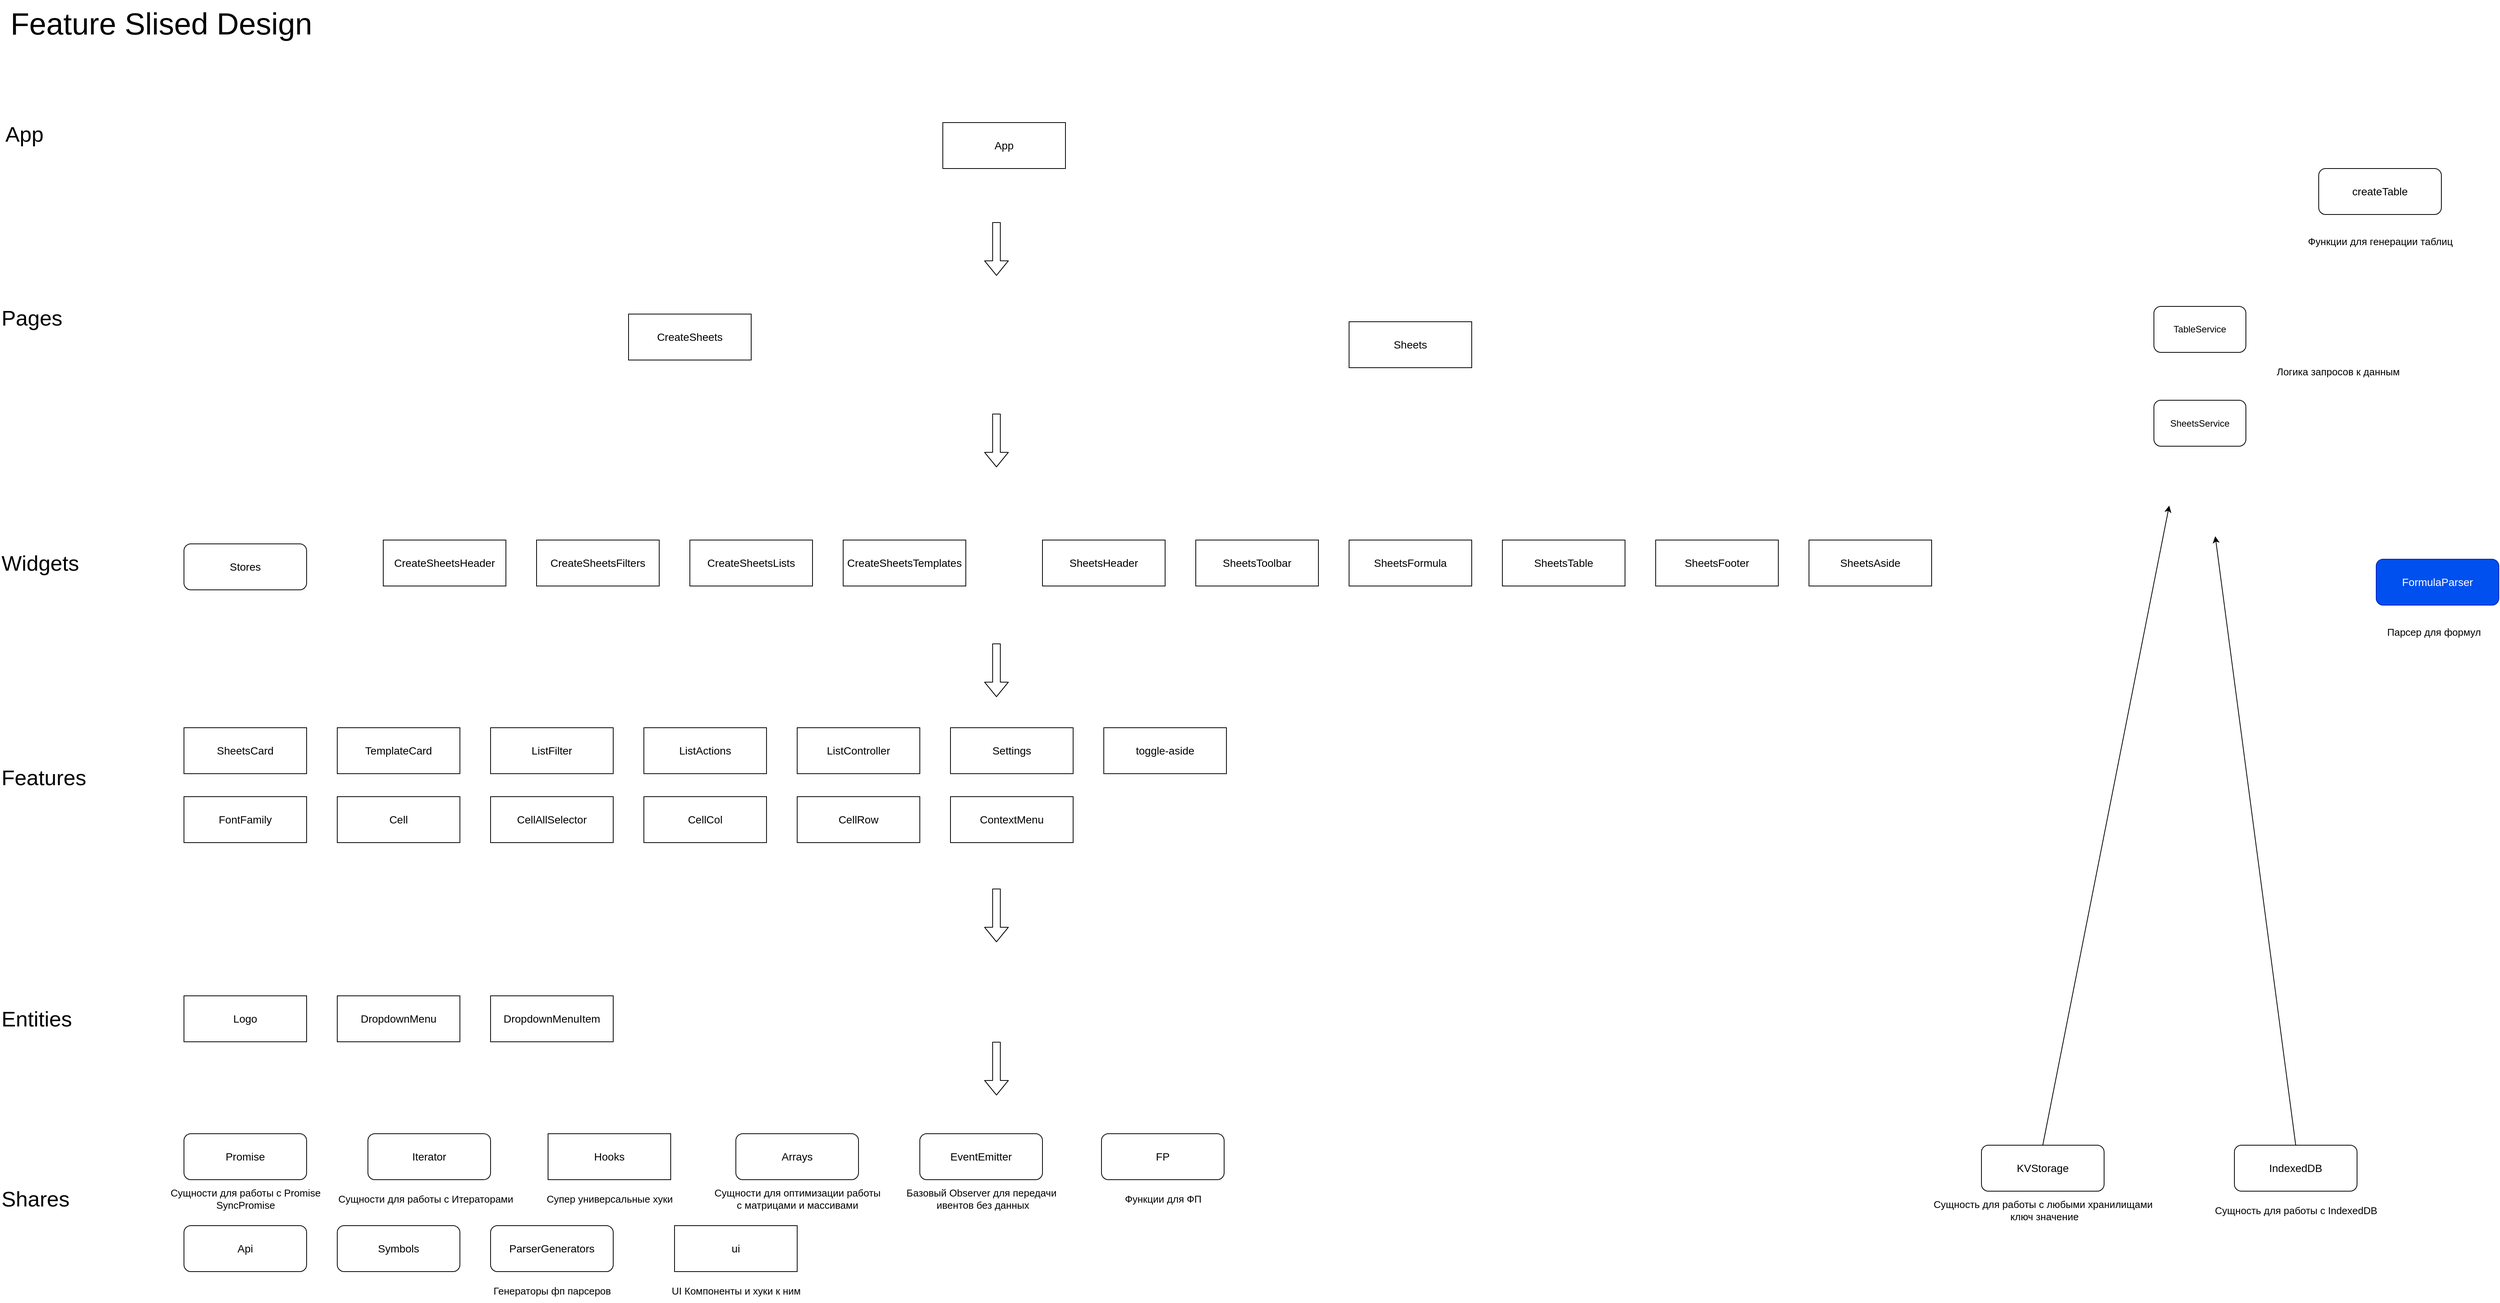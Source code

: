 <mxfile>
    <diagram name="Страница 1" id="cOe1a5cerJCm0QMi9jSH">
        <mxGraphModel dx="2567" dy="832" grid="1" gridSize="10" guides="1" tooltips="1" connect="1" arrows="1" fold="1" page="1" pageScale="1" pageWidth="827" pageHeight="1169" background="none" math="0" shadow="0">
            <root>
                <mxCell id="0"/>
                <mxCell id="1" parent="0"/>
                <mxCell id="3" value="App" style="rounded=0;whiteSpace=wrap;html=1;fontSize=14;" parent="1" vertex="1">
                    <mxGeometry x="430" y="200" width="160" height="60" as="geometry"/>
                </mxCell>
                <mxCell id="6" value="&lt;font style=&quot;font-size: 28px;&quot;&gt;App&lt;/font&gt;" style="text;html=1;align=left;verticalAlign=middle;resizable=0;points=[];autosize=1;strokeColor=none;fillColor=none;" parent="1" vertex="1">
                    <mxGeometry x="-795" y="190" width="70" height="50" as="geometry"/>
                </mxCell>
                <mxCell id="7" value="Sheets" style="rounded=0;whiteSpace=wrap;html=1;fontSize=14;" parent="1" vertex="1">
                    <mxGeometry x="960" y="460" width="160" height="60" as="geometry"/>
                </mxCell>
                <mxCell id="11" value="&lt;font style=&quot;font-size: 40px;&quot;&gt;Feature Slised Design&lt;/font&gt;" style="text;html=1;align=center;verticalAlign=middle;resizable=0;points=[];autosize=1;strokeColor=none;fillColor=none;" parent="1" vertex="1">
                    <mxGeometry x="-800" y="40" width="420" height="60" as="geometry"/>
                </mxCell>
                <mxCell id="12" value="&lt;font style=&quot;font-size: 28px;&quot;&gt;Pages&lt;/font&gt;" style="text;html=1;align=left;verticalAlign=middle;resizable=0;points=[];autosize=1;strokeColor=none;fillColor=none;" parent="1" vertex="1">
                    <mxGeometry x="-800" y="430" width="100" height="50" as="geometry"/>
                </mxCell>
                <mxCell id="13" value="&lt;font style=&quot;font-size: 28px;&quot;&gt;Widgets&lt;/font&gt;" style="text;html=1;align=left;verticalAlign=middle;resizable=0;points=[];autosize=1;strokeColor=none;fillColor=none;" parent="1" vertex="1">
                    <mxGeometry x="-800" y="750" width="120" height="50" as="geometry"/>
                </mxCell>
                <mxCell id="14" value="&lt;font style=&quot;font-size: 28px;&quot;&gt;Shares&lt;/font&gt;" style="text;html=1;align=left;verticalAlign=middle;resizable=0;points=[];autosize=1;strokeColor=none;fillColor=none;" parent="1" vertex="1">
                    <mxGeometry x="-800" y="1580" width="110" height="50" as="geometry"/>
                </mxCell>
                <mxCell id="15" value="&lt;font style=&quot;font-size: 28px;&quot;&gt;Entities&lt;/font&gt;" style="text;html=1;align=left;verticalAlign=middle;resizable=0;points=[];autosize=1;strokeColor=none;fillColor=none;" parent="1" vertex="1">
                    <mxGeometry x="-800" y="1345" width="120" height="50" as="geometry"/>
                </mxCell>
                <mxCell id="16" value="&lt;font style=&quot;font-size: 28px;&quot;&gt;Features&lt;/font&gt;" style="text;html=1;align=left;verticalAlign=middle;resizable=0;points=[];autosize=1;strokeColor=none;fillColor=none;" parent="1" vertex="1">
                    <mxGeometry x="-800" y="1030" width="130" height="50" as="geometry"/>
                </mxCell>
                <mxCell id="17" value="CreateSheets" style="rounded=0;whiteSpace=wrap;html=1;fontSize=14;" parent="1" vertex="1">
                    <mxGeometry x="20" y="450" width="160" height="60" as="geometry"/>
                </mxCell>
                <mxCell id="20" value="SheetsHeader" style="rounded=0;whiteSpace=wrap;html=1;fontSize=14;" parent="1" vertex="1">
                    <mxGeometry x="560" y="745" width="160" height="60" as="geometry"/>
                </mxCell>
                <mxCell id="22" value="SheetsToolbar" style="rounded=0;whiteSpace=wrap;html=1;fontSize=14;" parent="1" vertex="1">
                    <mxGeometry x="760" y="745" width="160" height="60" as="geometry"/>
                </mxCell>
                <mxCell id="23" value="SheetsTable" style="rounded=0;whiteSpace=wrap;html=1;fontSize=14;" parent="1" vertex="1">
                    <mxGeometry x="1160" y="745" width="160" height="60" as="geometry"/>
                </mxCell>
                <mxCell id="24" value="SheetsFooter" style="rounded=0;whiteSpace=wrap;html=1;fontSize=14;" parent="1" vertex="1">
                    <mxGeometry x="1360" y="745" width="160" height="60" as="geometry"/>
                </mxCell>
                <mxCell id="29" value="Promise" style="rounded=1;whiteSpace=wrap;html=1;fontSize=14;glass=0;shadow=0;" parent="1" vertex="1">
                    <mxGeometry x="-560" y="1520" width="160" height="60" as="geometry"/>
                </mxCell>
                <mxCell id="30" value="Iterator" style="rounded=1;whiteSpace=wrap;html=1;fontSize=14;glass=0;shadow=0;" parent="1" vertex="1">
                    <mxGeometry x="-320" y="1520" width="160" height="60" as="geometry"/>
                </mxCell>
                <mxCell id="31" value="Hooks" style="rounded=0;whiteSpace=wrap;html=1;fontSize=14;glass=0;shadow=0;" parent="1" vertex="1">
                    <mxGeometry x="-85" y="1520" width="160" height="60" as="geometry"/>
                </mxCell>
                <mxCell id="32" value="Api" style="rounded=1;whiteSpace=wrap;html=1;fontSize=14;glass=0;shadow=0;" parent="1" vertex="1">
                    <mxGeometry x="-560" y="1640" width="160" height="60" as="geometry"/>
                </mxCell>
                <mxCell id="35" value="Сущности для работы с Promise&lt;br style=&quot;font-size: 13px;&quot;&gt;SyncPromise" style="text;html=1;align=center;verticalAlign=middle;resizable=0;points=[];autosize=1;strokeColor=none;fillColor=none;fontSize=13;" parent="1" vertex="1">
                    <mxGeometry x="-590" y="1585" width="220" height="40" as="geometry"/>
                </mxCell>
                <mxCell id="36" value="Сущности для работы с Итераторами" style="text;html=1;align=center;verticalAlign=middle;resizable=0;points=[];autosize=1;strokeColor=none;fillColor=none;fontSize=13;" parent="1" vertex="1">
                    <mxGeometry x="-370" y="1590" width="250" height="30" as="geometry"/>
                </mxCell>
                <mxCell id="37" value="Супер универсальные хуки" style="text;html=1;align=center;verticalAlign=middle;resizable=0;points=[];autosize=1;strokeColor=none;fillColor=none;fontSize=13;" parent="1" vertex="1">
                    <mxGeometry x="-100" y="1590" width="190" height="30" as="geometry"/>
                </mxCell>
                <mxCell id="38" value="Arrays" style="rounded=1;whiteSpace=wrap;html=1;fontSize=14;glass=0;shadow=0;" parent="1" vertex="1">
                    <mxGeometry x="160" y="1520" width="160" height="60" as="geometry"/>
                </mxCell>
                <mxCell id="39" value="Сущности для оптимизации работы&lt;br&gt;с матрицами и массивами" style="text;html=1;align=center;verticalAlign=middle;resizable=0;points=[];autosize=1;strokeColor=none;fillColor=none;fontSize=13;" parent="1" vertex="1">
                    <mxGeometry x="120" y="1585" width="240" height="40" as="geometry"/>
                </mxCell>
                <mxCell id="40" value="EventEmitter" style="rounded=1;whiteSpace=wrap;html=1;fontSize=14;glass=0;shadow=0;" parent="1" vertex="1">
                    <mxGeometry x="400" y="1520" width="160" height="60" as="geometry"/>
                </mxCell>
                <mxCell id="41" value="Базовый Observer для передачи&lt;br&gt;&amp;nbsp;ивентов без данных" style="text;html=1;align=center;verticalAlign=middle;resizable=0;points=[];autosize=1;strokeColor=none;fillColor=none;fontSize=13;" parent="1" vertex="1">
                    <mxGeometry x="370" y="1585" width="220" height="40" as="geometry"/>
                </mxCell>
                <mxCell id="42" value="FP" style="rounded=1;whiteSpace=wrap;html=1;fontSize=14;glass=0;shadow=0;" parent="1" vertex="1">
                    <mxGeometry x="637" y="1520" width="160" height="60" as="geometry"/>
                </mxCell>
                <mxCell id="43" value="Функции для ФП" style="text;html=1;align=center;verticalAlign=middle;resizable=0;points=[];autosize=1;strokeColor=none;fillColor=none;fontSize=13;" parent="1" vertex="1">
                    <mxGeometry x="657" y="1590" width="120" height="30" as="geometry"/>
                </mxCell>
                <mxCell id="104" style="edgeStyle=none;html=1;exitX=0.5;exitY=0;exitDx=0;exitDy=0;" parent="1" source="44" edge="1">
                    <mxGeometry relative="1" as="geometry">
                        <mxPoint x="2090" y="740" as="targetPoint"/>
                    </mxGeometry>
                </mxCell>
                <mxCell id="44" value="IndexedDB" style="rounded=1;whiteSpace=wrap;html=1;fontSize=14;glass=0;shadow=0;" parent="1" vertex="1">
                    <mxGeometry x="2115" y="1535" width="160" height="60" as="geometry"/>
                </mxCell>
                <mxCell id="45" value="Сущность для работы с IndexedDB" style="text;html=1;align=center;verticalAlign=middle;resizable=0;points=[];autosize=1;strokeColor=none;fillColor=none;fontSize=13;" parent="1" vertex="1">
                    <mxGeometry x="2075" y="1605" width="240" height="30" as="geometry"/>
                </mxCell>
                <mxCell id="103" style="edgeStyle=none;html=1;exitX=0.5;exitY=0;exitDx=0;exitDy=0;" parent="1" source="46" edge="1">
                    <mxGeometry relative="1" as="geometry">
                        <mxPoint x="2030" y="700" as="targetPoint"/>
                    </mxGeometry>
                </mxCell>
                <mxCell id="46" value="KVStorage" style="rounded=1;whiteSpace=wrap;html=1;fontSize=14;glass=0;shadow=0;" parent="1" vertex="1">
                    <mxGeometry x="1785" y="1535" width="160" height="60" as="geometry"/>
                </mxCell>
                <mxCell id="47" value="Сущность для работы с любыми хранилищами&lt;br&gt;&amp;nbsp;ключ значение" style="text;html=1;align=center;verticalAlign=middle;resizable=0;points=[];autosize=1;strokeColor=none;fillColor=none;fontSize=13;" parent="1" vertex="1">
                    <mxGeometry x="1710" y="1600" width="310" height="40" as="geometry"/>
                </mxCell>
                <mxCell id="48" value="Symbols" style="rounded=1;whiteSpace=wrap;html=1;fontSize=14;glass=0;shadow=0;" parent="1" vertex="1">
                    <mxGeometry x="-360" y="1640" width="160" height="60" as="geometry"/>
                </mxCell>
                <mxCell id="49" value="ParserGenerators" style="rounded=1;whiteSpace=wrap;html=1;fontSize=14;glass=0;shadow=0;" parent="1" vertex="1">
                    <mxGeometry x="-160" y="1640" width="160" height="60" as="geometry"/>
                </mxCell>
                <mxCell id="50" value="Генераторы фп парсеров" style="text;html=1;align=center;verticalAlign=middle;resizable=0;points=[];autosize=1;strokeColor=none;fillColor=none;fontSize=13;" parent="1" vertex="1">
                    <mxGeometry x="-170" y="1710" width="180" height="30" as="geometry"/>
                </mxCell>
                <mxCell id="51" value="FormulaParser" style="rounded=1;whiteSpace=wrap;html=1;fontSize=14;glass=0;shadow=0;fillColor=#0050ef;fontColor=#ffffff;strokeColor=#001DBC;" parent="1" vertex="1">
                    <mxGeometry x="2300" y="770" width="160" height="60" as="geometry"/>
                </mxCell>
                <mxCell id="53" value="Парсер для формул" style="text;html=1;align=center;verticalAlign=middle;resizable=0;points=[];autosize=1;strokeColor=none;fillColor=none;fontSize=13;" parent="1" vertex="1">
                    <mxGeometry x="2300" y="850" width="150" height="30" as="geometry"/>
                </mxCell>
                <mxCell id="56" value="ui" style="rounded=0;whiteSpace=wrap;html=1;fontSize=14;glass=0;shadow=0;" parent="1" vertex="1">
                    <mxGeometry x="80" y="1640" width="160" height="60" as="geometry"/>
                </mxCell>
                <mxCell id="57" value="UI Компоненты и хуки к ним" style="text;html=1;align=center;verticalAlign=middle;resizable=0;points=[];autosize=1;strokeColor=none;fillColor=none;fontSize=13;" parent="1" vertex="1">
                    <mxGeometry x="65" y="1710" width="190" height="30" as="geometry"/>
                </mxCell>
                <mxCell id="59" value="Функции для генерации таблиц" style="text;html=1;align=center;verticalAlign=middle;resizable=0;points=[];autosize=1;strokeColor=none;fillColor=none;fontSize=13;" parent="1" vertex="1">
                    <mxGeometry x="2200" y="340" width="210" height="30" as="geometry"/>
                </mxCell>
                <mxCell id="60" value="createTable" style="rounded=1;whiteSpace=wrap;html=1;fontSize=14;glass=0;shadow=0;" parent="1" vertex="1">
                    <mxGeometry x="2225" y="260" width="160" height="60" as="geometry"/>
                </mxCell>
                <mxCell id="62" value="Logo" style="rounded=0;whiteSpace=wrap;html=1;fontSize=14;glass=0;shadow=0;" parent="1" vertex="1">
                    <mxGeometry x="-560" y="1340" width="160" height="60" as="geometry"/>
                </mxCell>
                <mxCell id="63" value="SheetsCard" style="rounded=0;whiteSpace=wrap;html=1;fontSize=14;glass=0;shadow=0;" parent="1" vertex="1">
                    <mxGeometry x="-560" y="990" width="160" height="60" as="geometry"/>
                </mxCell>
                <mxCell id="64" value="TemplateCard" style="rounded=0;whiteSpace=wrap;html=1;fontSize=14;glass=0;shadow=0;" parent="1" vertex="1">
                    <mxGeometry x="-360" y="990" width="160" height="60" as="geometry"/>
                </mxCell>
                <mxCell id="65" value="ListFilter" style="rounded=0;whiteSpace=wrap;html=1;fontSize=14;glass=0;shadow=0;" parent="1" vertex="1">
                    <mxGeometry x="-160" y="990" width="160" height="60" as="geometry"/>
                </mxCell>
                <mxCell id="66" value="DropdownMenu" style="rounded=0;whiteSpace=wrap;html=1;fontSize=14;glass=0;shadow=0;" parent="1" vertex="1">
                    <mxGeometry x="-360" y="1340" width="160" height="60" as="geometry"/>
                </mxCell>
                <mxCell id="67" value="DropdownMenuItem" style="rounded=0;whiteSpace=wrap;html=1;fontSize=14;glass=0;shadow=0;" parent="1" vertex="1">
                    <mxGeometry x="-160" y="1340" width="160" height="60" as="geometry"/>
                </mxCell>
                <mxCell id="68" value="ListActions" style="rounded=0;whiteSpace=wrap;html=1;fontSize=14;glass=0;shadow=0;" parent="1" vertex="1">
                    <mxGeometry x="40" y="990" width="160" height="60" as="geometry"/>
                </mxCell>
                <mxCell id="69" value="ListController" style="rounded=0;whiteSpace=wrap;html=1;fontSize=14;glass=0;shadow=0;" parent="1" vertex="1">
                    <mxGeometry x="240" y="990" width="160" height="60" as="geometry"/>
                </mxCell>
                <mxCell id="70" value="Settings" style="rounded=0;whiteSpace=wrap;html=1;fontSize=14;glass=0;shadow=0;" parent="1" vertex="1">
                    <mxGeometry x="440" y="990" width="160" height="60" as="geometry"/>
                </mxCell>
                <mxCell id="71" value="toggle-aside" style="rounded=0;whiteSpace=wrap;html=1;fontSize=14;glass=0;shadow=0;" parent="1" vertex="1">
                    <mxGeometry x="640" y="990" width="160" height="60" as="geometry"/>
                </mxCell>
                <mxCell id="72" value="FontFamily" style="rounded=0;whiteSpace=wrap;html=1;fontSize=14;glass=0;shadow=0;" parent="1" vertex="1">
                    <mxGeometry x="-560" y="1080" width="160" height="60" as="geometry"/>
                </mxCell>
                <mxCell id="73" value="" style="shape=flexArrow;endArrow=classic;html=1;fontSize=13;" parent="1" edge="1">
                    <mxGeometry width="50" height="50" relative="1" as="geometry">
                        <mxPoint x="500" y="880" as="sourcePoint"/>
                        <mxPoint x="500" y="950" as="targetPoint"/>
                    </mxGeometry>
                </mxCell>
                <mxCell id="74" value="Cell" style="rounded=0;whiteSpace=wrap;html=1;fontSize=14;glass=0;shadow=0;" parent="1" vertex="1">
                    <mxGeometry x="-360" y="1080" width="160" height="60" as="geometry"/>
                </mxCell>
                <mxCell id="75" value="CellAllSelector" style="rounded=0;whiteSpace=wrap;html=1;fontSize=14;glass=0;shadow=0;" parent="1" vertex="1">
                    <mxGeometry x="-160" y="1080" width="160" height="60" as="geometry"/>
                </mxCell>
                <mxCell id="76" value="CellCol" style="rounded=0;whiteSpace=wrap;html=1;fontSize=14;glass=0;shadow=0;" parent="1" vertex="1">
                    <mxGeometry x="40" y="1080" width="160" height="60" as="geometry"/>
                </mxCell>
                <mxCell id="77" value="CellRow" style="rounded=0;whiteSpace=wrap;html=1;fontSize=14;glass=0;shadow=0;" parent="1" vertex="1">
                    <mxGeometry x="240" y="1080" width="160" height="60" as="geometry"/>
                </mxCell>
                <mxCell id="78" value="ContextMenu" style="rounded=0;whiteSpace=wrap;html=1;fontSize=14;glass=0;shadow=0;" parent="1" vertex="1">
                    <mxGeometry x="440" y="1080" width="160" height="60" as="geometry"/>
                </mxCell>
                <mxCell id="79" value="Stores" style="rounded=1;whiteSpace=wrap;html=1;fontSize=14;glass=0;shadow=0;" parent="1" vertex="1">
                    <mxGeometry x="-560" y="750" width="160" height="60" as="geometry"/>
                </mxCell>
                <mxCell id="81" value="SheetsFormula" style="rounded=0;whiteSpace=wrap;html=1;fontSize=14;" parent="1" vertex="1">
                    <mxGeometry x="960" y="745" width="160" height="60" as="geometry"/>
                </mxCell>
                <mxCell id="82" value="SheetsAside" style="rounded=0;whiteSpace=wrap;html=1;fontSize=14;" parent="1" vertex="1">
                    <mxGeometry x="1560" y="745" width="160" height="60" as="geometry"/>
                </mxCell>
                <mxCell id="85" value="CreateSheetsHeader" style="rounded=0;whiteSpace=wrap;html=1;fontSize=14;" parent="1" vertex="1">
                    <mxGeometry x="-300" y="745" width="160" height="60" as="geometry"/>
                </mxCell>
                <mxCell id="86" value="" style="shape=flexArrow;endArrow=classic;html=1;fontSize=13;" parent="1" edge="1">
                    <mxGeometry width="50" height="50" relative="1" as="geometry">
                        <mxPoint x="500.0" y="1200" as="sourcePoint"/>
                        <mxPoint x="500.0" y="1270" as="targetPoint"/>
                    </mxGeometry>
                </mxCell>
                <mxCell id="88" value="" style="shape=flexArrow;endArrow=classic;html=1;fontSize=13;" parent="1" edge="1">
                    <mxGeometry width="50" height="50" relative="1" as="geometry">
                        <mxPoint x="500.0" y="1400" as="sourcePoint"/>
                        <mxPoint x="500.0" y="1470" as="targetPoint"/>
                    </mxGeometry>
                </mxCell>
                <mxCell id="89" value="CreateSheetsFilters" style="rounded=0;whiteSpace=wrap;html=1;fontSize=14;" parent="1" vertex="1">
                    <mxGeometry x="-100" y="745" width="160" height="60" as="geometry"/>
                </mxCell>
                <mxCell id="90" value="CreateSheetsLists" style="rounded=0;whiteSpace=wrap;html=1;fontSize=14;" parent="1" vertex="1">
                    <mxGeometry x="100" y="745" width="160" height="60" as="geometry"/>
                </mxCell>
                <mxCell id="91" value="CreateSheetsTemplates" style="rounded=0;whiteSpace=wrap;html=1;fontSize=14;" parent="1" vertex="1">
                    <mxGeometry x="300" y="745" width="160" height="60" as="geometry"/>
                </mxCell>
                <mxCell id="97" value="" style="shape=flexArrow;endArrow=classic;html=1;fontSize=13;" parent="1" edge="1">
                    <mxGeometry width="50" height="50" relative="1" as="geometry">
                        <mxPoint x="500" y="580" as="sourcePoint"/>
                        <mxPoint x="500" y="650" as="targetPoint"/>
                    </mxGeometry>
                </mxCell>
                <mxCell id="98" value="" style="shape=flexArrow;endArrow=classic;html=1;fontSize=13;" parent="1" edge="1">
                    <mxGeometry width="50" height="50" relative="1" as="geometry">
                        <mxPoint x="500" y="330" as="sourcePoint"/>
                        <mxPoint x="500" y="400" as="targetPoint"/>
                    </mxGeometry>
                </mxCell>
                <mxCell id="100" value="TableService" style="rounded=1;whiteSpace=wrap;html=1;" parent="1" vertex="1">
                    <mxGeometry x="2010" y="440" width="120" height="60" as="geometry"/>
                </mxCell>
                <mxCell id="101" value="SheetsService" style="rounded=1;whiteSpace=wrap;html=1;" parent="1" vertex="1">
                    <mxGeometry x="2010" y="562.5" width="120" height="60" as="geometry"/>
                </mxCell>
                <mxCell id="102" value="Логика запросов к данным" style="text;html=1;align=center;verticalAlign=middle;resizable=0;points=[];autosize=1;strokeColor=none;fillColor=none;fontSize=13;" parent="1" vertex="1">
                    <mxGeometry x="2160" y="510" width="180" height="30" as="geometry"/>
                </mxCell>
            </root>
        </mxGraphModel>
    </diagram>
</mxfile>